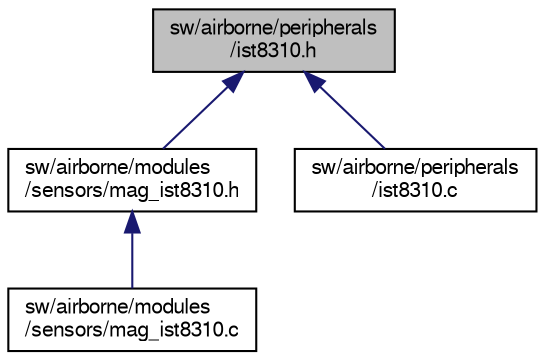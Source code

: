 digraph "sw/airborne/peripherals/ist8310.h"
{
  edge [fontname="FreeSans",fontsize="10",labelfontname="FreeSans",labelfontsize="10"];
  node [fontname="FreeSans",fontsize="10",shape=record];
  Node1 [label="sw/airborne/peripherals\l/ist8310.h",height=0.2,width=0.4,color="black", fillcolor="grey75", style="filled", fontcolor="black"];
  Node1 -> Node2 [dir="back",color="midnightblue",fontsize="10",style="solid",fontname="FreeSans"];
  Node2 [label="sw/airborne/modules\l/sensors/mag_ist8310.h",height=0.2,width=0.4,color="black", fillcolor="white", style="filled",URL="$mag__ist8310_8h.html",tooltip="Module wrapper for Isentek IST8310 magnetometers. "];
  Node2 -> Node3 [dir="back",color="midnightblue",fontsize="10",style="solid",fontname="FreeSans"];
  Node3 [label="sw/airborne/modules\l/sensors/mag_ist8310.c",height=0.2,width=0.4,color="black", fillcolor="white", style="filled",URL="$mag__ist8310_8c.html",tooltip="Module wrapper for Isentek IST8310 magnetometers. "];
  Node1 -> Node4 [dir="back",color="midnightblue",fontsize="10",style="solid",fontname="FreeSans"];
  Node4 [label="sw/airborne/peripherals\l/ist8310.c",height=0.2,width=0.4,color="black", fillcolor="white", style="filled",URL="$ist8310_8c.html",tooltip="Driver for the Isentek IST8310 magnetometer. "];
}
